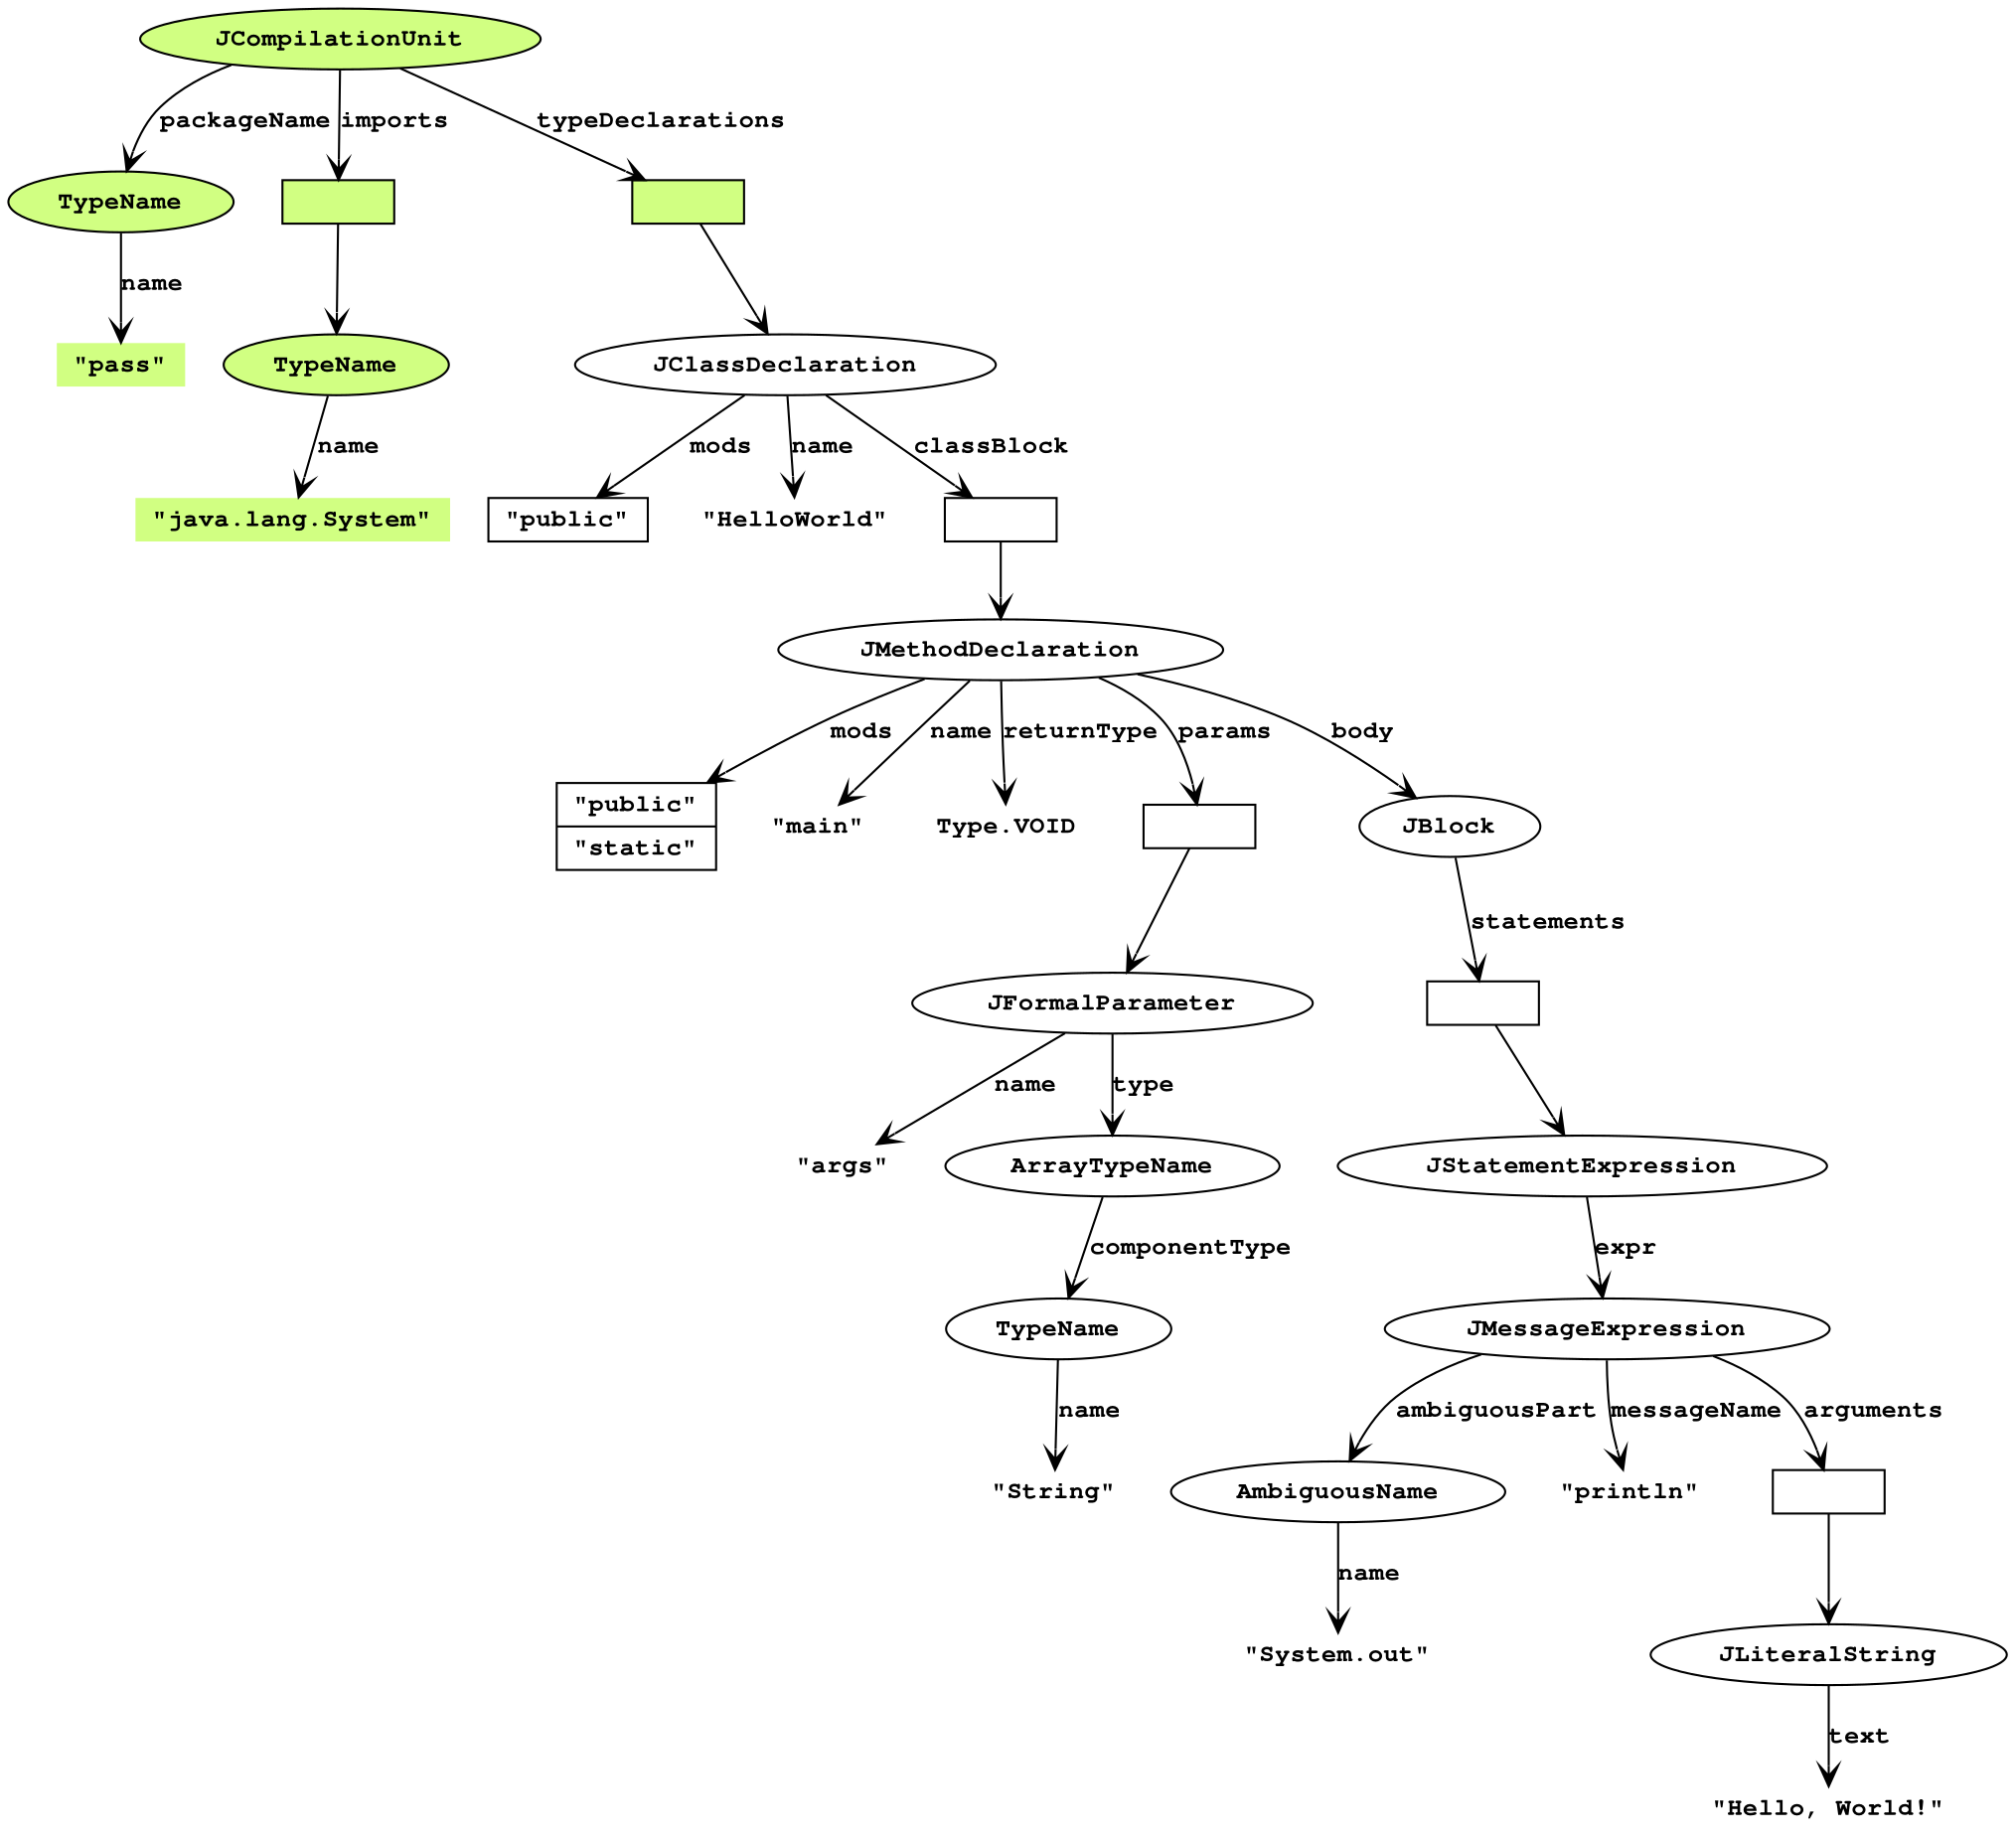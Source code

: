 digraph G {
 margin="0,0";
 node [fontname="Courier Bold",fontsize=12,height=.15];
 edge [fontname="Courier Bold",fontsize=12,arrowhead="vee"]; 

 n1[label="JCompilationUnit",style=filled,fillcolor="#d1ff82ff"];

 n2[label="TypeName",style=filled,fillcolor="#d1ff82ff"];
 n3[label="\"pass\"",shape=plaintext,style=filled,fillcolor="#d1ff82ff"];
 n1->n2[label="packageName"];
 n2->n3[label="name"];

 n4[label="",shape=record,style=filled,fillcolor="#d1ff82ff"];
 n5[label="TypeName",style=filled,fillcolor="#d1ff82ff"];
 n6[label="\"java.lang.System\"",shape=plaintext,style=filled,fillcolor="#d1ff82ff"];
 n1->n4[label="imports"];
 n4->n5[label=""];
 n5->n6[label="name"];

 n7[label="",shape=record,style=filled,fillcolor="#d1ff82ff"];
 n1->n7[label="typeDeclarations"];

 n8[label="JClassDeclaration"]; n7->n8;
 n9[label="",shape=record,label="{\"public\"}"];
 n8->n9[label="mods"];

 n10[label="\"HelloWorld\"",shape=plaintext];
 n8->n10[label="name"];

 n11[label="",shape=record];
 n8->n11[label="classBlock"];

 n12[label="JMethodDeclaration"]; n11->n12;
 n13[label="",shape=record,label="{\"public\"|\"static\"}"];
 n12->n13[label="mods"];

 n14[label="\"main\"",shape=plaintext];
 n12->n14[label="name"];

 n15[label="Type.VOID",shape=plaintext];
 n12->n15[label="returnType"];

 n16[label="",shape=record];
 n12->n16[label="params"];

 n17[label="JFormalParameter"];n16->n17;

 n18[label="\"args\"",shape=plaintext];
 n17->n18[label="name"];
 
 n19[label="ArrayTypeName"];  n17->n19[label="type"];
 n20[label="TypeName"];
 n19->n20[label="componentType"];

 n21[label="\"String\"",shape=plaintext];
 n20->n21[label="name"];

 n22[label="JBlock"];
 n12->n22[label="body"];
 
 n23[label="",shape=record];
 n22->n23[label="statements"];

 n24[label="JStatementExpression"]; n23->n24;

 n25[label="JMessageExpression"]; n24->n25[label="expr"];

 n26[label="AmbiguousName"]; n25->n26[label="ambiguousPart"];
 n27[label="\"System.out\"",shape=plaintext];
 n26->n27[label="name"];

 n28[label="\"println\"",shape=plaintext];
 n25->n28[label="messageName"];

 n29[label="",shape=record];
 n25->n29[label="arguments"];

 n30[label="JLiteralString"]; n29->n30;
 n31[label="\"Hello, World!\"",shape=plaintext];
 n30->n31[label="text"];
}
